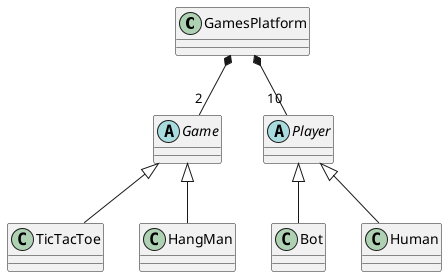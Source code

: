 @startuml

class GamesPlatform {}
abstract class Game {}
class TicTacToe {}
class HangMan {}
abstract class Player {}
class Bot {}
class Human {}

GamesPlatform *-- "10" Player
GamesPlatform *-- "2" Game

Game <|-- TicTacToe
Game <|-- HangMan

Player <|-- Bot
Player <|-- Human

@enduml